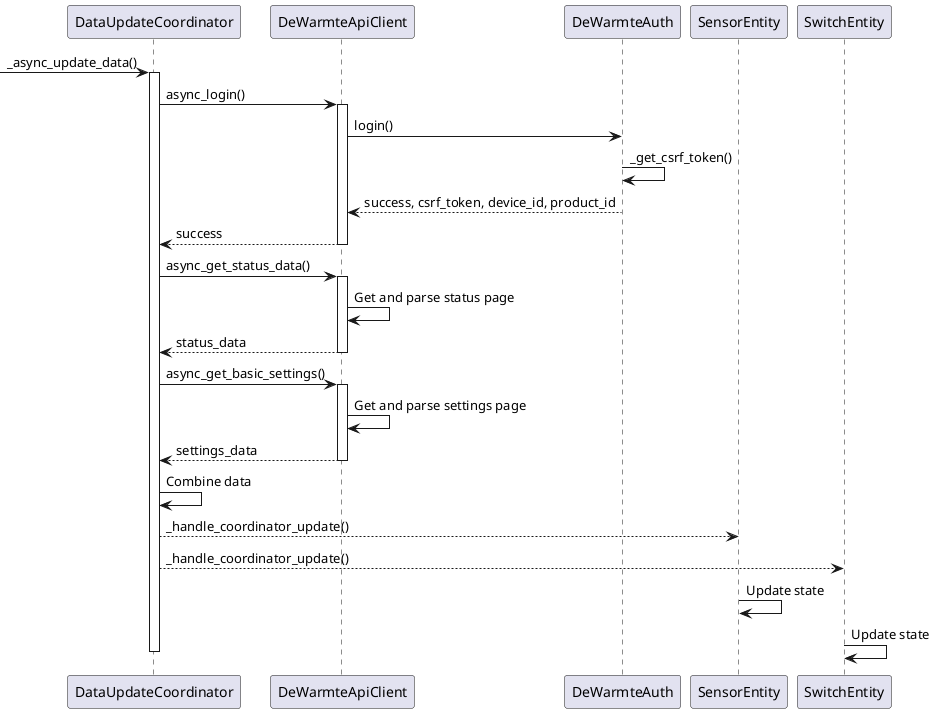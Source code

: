 @startuml
' Update Cycle Flow
' Shows the sequence of events during the periodic update cycle (every 60 seconds)
' including authentication and data fetching

participant "DataUpdateCoordinator" as Coord
participant "DeWarmteApiClient" as API
participant "DeWarmteAuth" as Auth
participant "SensorEntity" as Sensor
participant "SwitchEntity" as Switch

[-> Coord: _async_update_data()
activate Coord

Coord -> API: async_login()
activate API
API -> Auth: login()
Auth -> Auth: _get_csrf_token()
Auth --> API: success, csrf_token, device_id, product_id
API --> Coord: success
deactivate API

Coord -> API: async_get_status_data()
activate API
API -> API: Get and parse status page
API --> Coord: status_data
deactivate API

Coord -> API: async_get_basic_settings()
activate API
API -> API: Get and parse settings page
API --> Coord: settings_data
deactivate API

Coord -> Coord: Combine data
Coord --> Sensor: _handle_coordinator_update()
Coord --> Switch: _handle_coordinator_update()

Sensor -> Sensor: Update state
Switch -> Switch: Update state

deactivate Coord

@enduml 